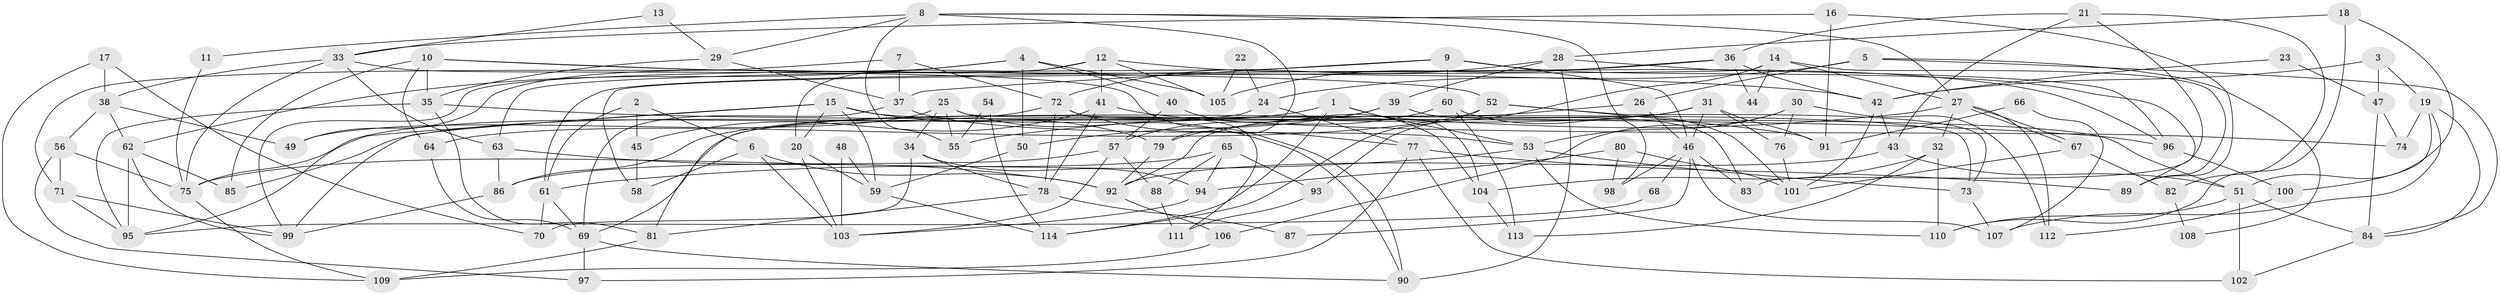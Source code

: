 // Generated by graph-tools (version 1.1) at 2025/02/03/09/25 03:02:07]
// undirected, 114 vertices, 228 edges
graph export_dot {
graph [start="1"]
  node [color=gray90,style=filled];
  1;
  2;
  3;
  4;
  5;
  6;
  7;
  8;
  9;
  10;
  11;
  12;
  13;
  14;
  15;
  16;
  17;
  18;
  19;
  20;
  21;
  22;
  23;
  24;
  25;
  26;
  27;
  28;
  29;
  30;
  31;
  32;
  33;
  34;
  35;
  36;
  37;
  38;
  39;
  40;
  41;
  42;
  43;
  44;
  45;
  46;
  47;
  48;
  49;
  50;
  51;
  52;
  53;
  54;
  55;
  56;
  57;
  58;
  59;
  60;
  61;
  62;
  63;
  64;
  65;
  66;
  67;
  68;
  69;
  70;
  71;
  72;
  73;
  74;
  75;
  76;
  77;
  78;
  79;
  80;
  81;
  82;
  83;
  84;
  85;
  86;
  87;
  88;
  89;
  90;
  91;
  92;
  93;
  94;
  95;
  96;
  97;
  98;
  99;
  100;
  101;
  102;
  103;
  104;
  105;
  106;
  107;
  108;
  109;
  110;
  111;
  112;
  113;
  114;
  1 -- 53;
  1 -- 114;
  1 -- 85;
  1 -- 104;
  2 -- 6;
  2 -- 61;
  2 -- 45;
  3 -- 19;
  3 -- 42;
  3 -- 47;
  4 -- 105;
  4 -- 62;
  4 -- 40;
  4 -- 50;
  4 -- 99;
  5 -- 84;
  5 -- 24;
  5 -- 26;
  5 -- 108;
  6 -- 103;
  6 -- 92;
  6 -- 58;
  7 -- 72;
  7 -- 37;
  7 -- 71;
  8 -- 27;
  8 -- 98;
  8 -- 11;
  8 -- 29;
  8 -- 55;
  8 -- 79;
  9 -- 37;
  9 -- 46;
  9 -- 60;
  9 -- 63;
  9 -- 89;
  10 -- 52;
  10 -- 35;
  10 -- 42;
  10 -- 64;
  10 -- 85;
  11 -- 75;
  12 -- 41;
  12 -- 20;
  12 -- 49;
  12 -- 96;
  12 -- 105;
  13 -- 33;
  13 -- 29;
  14 -- 89;
  14 -- 27;
  14 -- 44;
  14 -- 58;
  14 -- 93;
  15 -- 95;
  15 -- 99;
  15 -- 20;
  15 -- 51;
  15 -- 59;
  15 -- 79;
  16 -- 91;
  16 -- 33;
  16 -- 89;
  17 -- 109;
  17 -- 38;
  17 -- 70;
  18 -- 28;
  18 -- 110;
  18 -- 51;
  19 -- 107;
  19 -- 84;
  19 -- 74;
  19 -- 100;
  20 -- 59;
  20 -- 103;
  21 -- 36;
  21 -- 43;
  21 -- 82;
  21 -- 83;
  22 -- 105;
  22 -- 24;
  23 -- 42;
  23 -- 47;
  24 -- 81;
  24 -- 77;
  25 -- 90;
  25 -- 49;
  25 -- 34;
  25 -- 55;
  25 -- 73;
  26 -- 92;
  26 -- 46;
  27 -- 55;
  27 -- 67;
  27 -- 67;
  27 -- 32;
  27 -- 112;
  28 -- 39;
  28 -- 96;
  28 -- 72;
  28 -- 90;
  29 -- 35;
  29 -- 37;
  30 -- 76;
  30 -- 53;
  30 -- 106;
  30 -- 112;
  31 -- 69;
  31 -- 86;
  31 -- 46;
  31 -- 76;
  31 -- 91;
  32 -- 104;
  32 -- 110;
  32 -- 113;
  33 -- 90;
  33 -- 75;
  33 -- 38;
  33 -- 63;
  34 -- 78;
  34 -- 70;
  34 -- 94;
  35 -- 96;
  35 -- 95;
  35 -- 81;
  36 -- 42;
  36 -- 61;
  36 -- 44;
  36 -- 105;
  37 -- 53;
  37 -- 69;
  38 -- 56;
  38 -- 49;
  38 -- 62;
  39 -- 57;
  39 -- 83;
  39 -- 50;
  40 -- 104;
  40 -- 57;
  41 -- 45;
  41 -- 74;
  41 -- 78;
  42 -- 43;
  42 -- 101;
  43 -- 51;
  43 -- 92;
  45 -- 58;
  46 -- 68;
  46 -- 83;
  46 -- 87;
  46 -- 98;
  46 -- 107;
  47 -- 84;
  47 -- 74;
  48 -- 103;
  48 -- 59;
  50 -- 59;
  51 -- 84;
  51 -- 102;
  51 -- 110;
  52 -- 64;
  52 -- 73;
  52 -- 91;
  52 -- 114;
  53 -- 110;
  53 -- 61;
  53 -- 73;
  54 -- 55;
  54 -- 114;
  56 -- 75;
  56 -- 71;
  56 -- 97;
  57 -- 86;
  57 -- 88;
  57 -- 103;
  59 -- 114;
  60 -- 79;
  60 -- 101;
  60 -- 113;
  61 -- 69;
  61 -- 70;
  62 -- 85;
  62 -- 95;
  62 -- 99;
  63 -- 86;
  63 -- 92;
  64 -- 69;
  65 -- 75;
  65 -- 94;
  65 -- 88;
  65 -- 93;
  66 -- 107;
  66 -- 91;
  67 -- 101;
  67 -- 82;
  68 -- 95;
  69 -- 97;
  69 -- 90;
  71 -- 99;
  71 -- 95;
  72 -- 111;
  72 -- 75;
  72 -- 77;
  72 -- 78;
  73 -- 107;
  75 -- 109;
  76 -- 101;
  77 -- 89;
  77 -- 97;
  77 -- 102;
  78 -- 81;
  78 -- 87;
  79 -- 92;
  80 -- 94;
  80 -- 101;
  80 -- 98;
  81 -- 109;
  82 -- 108;
  84 -- 102;
  86 -- 99;
  88 -- 111;
  92 -- 106;
  93 -- 111;
  94 -- 103;
  96 -- 100;
  100 -- 112;
  104 -- 113;
  106 -- 109;
}
